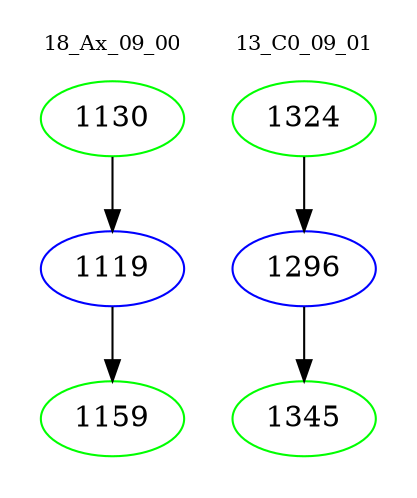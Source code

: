 digraph{
subgraph cluster_0 {
color = white
label = "18_Ax_09_00";
fontsize=10;
T0_1130 [label="1130", color="green"]
T0_1130 -> T0_1119 [color="black"]
T0_1119 [label="1119", color="blue"]
T0_1119 -> T0_1159 [color="black"]
T0_1159 [label="1159", color="green"]
}
subgraph cluster_1 {
color = white
label = "13_C0_09_01";
fontsize=10;
T1_1324 [label="1324", color="green"]
T1_1324 -> T1_1296 [color="black"]
T1_1296 [label="1296", color="blue"]
T1_1296 -> T1_1345 [color="black"]
T1_1345 [label="1345", color="green"]
}
}
